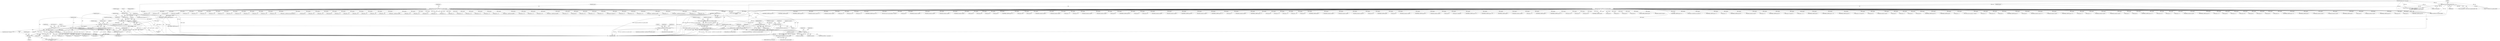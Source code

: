 digraph "0_tcpdump_bea2686c296b79609060a104cc139810785b0739@pointer" {
"1002899" [label="(Call,obj_tptr + 2)"];
"1002915" [label="(Call,obj_tptr+=*(obj_tptr+1))"];
"1002888" [label="(Call,*(obj_tptr+1) < 2)"];
"1002878" [label="(Call,obj_tlen < *(obj_tptr+1))"];
"1002851" [label="(Call,obj_tlen >= 2 + padbytes)"];
"1002909" [label="(Call,obj_tlen-=*(obj_tptr+1))"];
"1002844" [label="(Call,obj_tlen-=4)"];
"1002821" [label="(Call,obj_tlen < 4)"];
"1000320" [label="(Call,obj_tlen=rsvp_obj_len-sizeof(struct rsvp_object_header))"];
"1000322" [label="(Call,rsvp_obj_len-sizeof(struct rsvp_object_header))"];
"1000301" [label="(Call,tlen < rsvp_obj_len)"];
"1000172" [label="(Call,tlen>=sizeof(struct rsvp_object_header))"];
"1000150" [label="(MethodParameterIn,u_int tlen)"];
"1000215" [label="(Call,rsvp_obj_len < sizeof(struct rsvp_object_header))"];
"1000199" [label="(Call,rsvp_obj_len % 4)"];
"1000187" [label="(Call,rsvp_obj_len=EXTRACT_16BITS(rsvp_obj_header->length))"];
"1000189" [label="(Call,EXTRACT_16BITS(rsvp_obj_header->length))"];
"1002827" [label="(Call,padbytes = EXTRACT_16BITS(obj_tptr+2))"];
"1002829" [label="(Call,EXTRACT_16BITS(obj_tptr+2))"];
"1000314" [label="(Call,obj_tptr=tptr+sizeof(struct rsvp_object_header))"];
"1000184" [label="(Call,(const struct rsvp_object_header *)tptr)"];
"1000148" [label="(MethodParameterIn,const u_char *tptr)"];
"1002847" [label="(Call,obj_tptr+=4)"];
"1002841" [label="(Call,EXTRACT_16BITS(obj_tptr))"];
"1001288" [label="(Call,EXTRACT_16BITS(obj_tptr + 2))"];
"1002921" [label="(ControlStructure,break;)"];
"1002484" [label="(Call,obj_tptr+=sizeof(struct rsvp_obj_frr_t))"];
"1003380" [label="(Call,tlen-=rsvp_obj_len)"];
"1000217" [label="(Call,sizeof(struct rsvp_object_header))"];
"1002952" [label="(Call,EXTRACT_24BITS(obj_tptr + 1))"];
"1001650" [label="(Call,obj_tptr + 2)"];
"1003377" [label="(Call,tptr+=rsvp_obj_len)"];
"1002853" [label="(Call,2 + padbytes)"];
"1002823" [label="(Literal,4)"];
"1001853" [label="(Call,EXTRACT_32BITS(obj_tptr+8))"];
"1000881" [label="(Call,ipaddr_string(ndo, obj_tptr))"];
"1003231" [label="(Call,obj_tptr + 8)"];
"1000194" [label="(Identifier,rsvp_obj_ctype)"];
"1001284" [label="(Call,EXTRACT_16BITS(obj_tptr+2))"];
"1001483" [label="(Call,obj_tptr+=*(obj_tptr+1))"];
"1000198" [label="(ControlStructure,if(rsvp_obj_len % 4))"];
"1000176" [label="(Block,)"];
"1000323" [label="(Identifier,rsvp_obj_len)"];
"1000316" [label="(Call,tptr+sizeof(struct rsvp_object_header))"];
"1002891" [label="(Identifier,obj_tptr)"];
"1002845" [label="(Identifier,obj_tlen)"];
"1002818" [label="(Block,)"];
"1002266" [label="(Call,obj_tlen < 40)"];
"1002583" [label="(Call,obj_tlen >= 8)"];
"1000150" [label="(MethodParameterIn,u_int tlen)"];
"1001617" [label="(Call,obj_tptr + 4 + i)"];
"1002803" [label="(Call,obj_tlen-=20)"];
"1002888" [label="(Call,*(obj_tptr+1) < 2)"];
"1000795" [label="(Call,EXTRACT_32BITS(obj_tptr))"];
"1001148" [label="(Call,EXTRACT_16BITS(obj_tptr + 10))"];
"1003384" [label="(Literal,0)"];
"1001191" [label="(Call,EXTRACT_32BITS(obj_tptr+4))"];
"1001661" [label="(Call,obj_tptr+=4+*(obj_tptr+3))"];
"1002057" [label="(Call,obj_tptr+=4)"];
"1001896" [label="(Call,obj_tlen+=subobj_len)"];
"1001932" [label="(Call,ipaddr_string(ndo, obj_tptr))"];
"1001239" [label="(Call,obj_tlen < 4)"];
"1000190" [label="(Call,rsvp_obj_header->length)"];
"1001285" [label="(Call,obj_tptr+2)"];
"1001179" [label="(Call,obj_tptr + 2)"];
"1002880" [label="(Call,*(obj_tptr+1))"];
"1001578" [label="(Call,obj_tlen < 4)"];
"1000844" [label="(Call,obj_tptr+1)"];
"1001377" [label="(Call,obj_tptr+6)"];
"1001840" [label="(Call,EXTRACT_32BITS(obj_tptr+4))"];
"1002009" [label="(Call,EXTRACT_32BITS(obj_tptr))"];
"1000757" [label="(Call,obj_tlen < 4)"];
"1002953" [label="(Call,obj_tptr + 1)"];
"1000897" [label="(Call,obj_tlen < 20)"];
"1002031" [label="(Call,obj_tlen < 4)"];
"1002390" [label="(Call,(const struct rsvp_obj_frr_t *)obj_tptr)"];
"1000867" [label="(Call,obj_tlen < 8)"];
"1001880" [label="(Call,obj_tptr + 4)"];
"1001073" [label="(Call,obj_tptr+=4)"];
"1001502" [label="(Call,obj_tlen < 8)"];
"1001277" [label="(Call,obj_tptr+1)"];
"1003287" [label="(Call,obj_tlen < 4)"];
"1000843" [label="(Call,EXTRACT_24BITS(obj_tptr+1))"];
"1001199" [label="(Call,obj_tptr+8)"];
"1002881" [label="(Call,obj_tptr+1)"];
"1002146" [label="(Call,obj_tlen < 8)"];
"1002889" [label="(Call,*(obj_tptr+1))"];
"1001799" [label="(Call,ip6addr_string(ndo, obj_tptr + 4))"];
"1002829" [label="(Call,EXTRACT_16BITS(obj_tptr+2))"];
"1002679" [label="(Call,ipaddr_string(ndo, obj_tptr))"];
"1002850" [label="(ControlStructure,while(obj_tlen >= 2 + padbytes))"];
"1002236" [label="(Call,obj_tlen < 20)"];
"1000485" [label="(Call,obj_tlen < 26)"];
"1002997" [label="(Call,obj_tlen < sizeof(struct rsvp_obj_integrity_t))"];
"1000238" [label="(Identifier,ndo)"];
"1002835" [label="(Identifier,ndo)"];
"1001473" [label="(Call,EXTRACT_32BITS(obj_tptr + 4))"];
"1003242" [label="(Call,obj_tlen-=4)"];
"1002915" [label="(Call,obj_tptr+=*(obj_tptr+1))"];
"1002842" [label="(Identifier,obj_tptr)"];
"1002743" [label="(Call,obj_tlen < 20)"];
"1003368" [label="(Call,tptr + sizeof(struct rsvp_object_header))"];
"1001780" [label="(Call,obj_tptr + 4)"];
"1001096" [label="(Call,obj_tptr + 2)"];
"1000328" [label="(Call,ND_TTEST2(*tptr, rsvp_obj_len))"];
"1000315" [label="(Identifier,obj_tptr)"];
"1000463" [label="(Call,ip6addr_string(ndo, obj_tptr))"];
"1000216" [label="(Identifier,rsvp_obj_len)"];
"1002769" [label="(Call,ip6addr_string(ndo, obj_tptr))"];
"1000314" [label="(Call,obj_tptr=tptr+sizeof(struct rsvp_object_header))"];
"1002901" [label="(Literal,2)"];
"1002206" [label="(Call,obj_tlen < 20)"];
"1002634" [label="(Call,obj_tlen-=4)"];
"1001638" [label="(Call,obj_tptr+1)"];
"1001646" [label="(Call,obj_tptr+2)"];
"1003176" [label="(Call,obj_tlen < 4)"];
"1001128" [label="(Call,EXTRACT_16BITS(obj_tptr + 6))"];
"1001162" [label="(Call,obj_tlen < 12)"];
"1003237" [label="(Call,obj_tptr+=12)"];
"1002896" [label="(Literal,1)"];
"1001000" [label="(Call,obj_tlen < 16)"];
"1000172" [label="(Call,tlen>=sizeof(struct rsvp_object_header))"];
"1001323" [label="(Call,obj_tptr + 1)"];
"1001067" [label="(Call,obj_tptr + 2)"];
"1002309" [label="(Call,obj_tlen < 8)"];
"1002280" [label="(Call,ip6addr_string(ndo, obj_tptr))"];
"1001954" [label="(Call,obj_tlen < 20)"];
"1002898" [label="(Identifier,ndo)"];
"1002887" [label="(ControlStructure,if (*(obj_tptr+1) < 2))"];
"1000188" [label="(Identifier,rsvp_obj_len)"];
"1001208" [label="(Call,EXTRACT_16BITS(obj_tptr+4))"];
"1001149" [label="(Call,obj_tptr + 10)"];
"1001854" [label="(Call,obj_tptr+8)"];
"1002852" [label="(Identifier,obj_tlen)"];
"1002912" [label="(Call,obj_tptr+1)"];
"1000199" [label="(Call,rsvp_obj_len % 4)"];
"1002905" [label="(Call,obj_tptr + 1)"];
"1000396" [label="(Call,obj_tlen < 20)"];
"1002053" [label="(Call,obj_tptr + 2)"];
"1002568" [label="(Call,obj_tptr+=16)"];
"1000667" [label="(Call,obj_tlen < sizeof(struct in_addr))"];
"1002339" [label="(Call,obj_tlen < 16)"];
"1002662" [label="(Call,obj_tptr+5)"];
"1002752" [label="(Call,obj_tptr+17)"];
"1002668" [label="(Call,obj_tptr+6)"];
"1002959" [label="(Call,obj_tptr+=4)"];
"1002821" [label="(Call,obj_tlen < 4)"];
"1000320" [label="(Call,obj_tlen=rsvp_obj_len-sizeof(struct rsvp_object_header))"];
"1001879" [label="(Call,EXTRACT_32BITS(obj_tptr + 4))"];
"1002849" [label="(Literal,4)"];
"1000520" [label="(Call,obj_tlen < 12)"];
"1000499" [label="(Call,EXTRACT_32BITS(obj_tptr))"];
"1000941" [label="(Call,ip6addr_string(ndo, obj_tptr))"];
"1002323" [label="(Call,ipaddr_string(ndo, obj_tptr))"];
"1000171" [label="(ControlStructure,while(tlen>=sizeof(struct rsvp_object_header)))"];
"1000215" [label="(Call,rsvp_obj_len < sizeof(struct rsvp_object_header))"];
"1001516" [label="(Call,EXTRACT_32BITS(obj_tptr))"];
"1001470" [label="(Call,obj_tptr+3)"];
"1002653" [label="(Call,obj_tlen < 8)"];
"1002846" [label="(Literal,4)"];
"1002917" [label="(Call,*(obj_tptr+1))"];
"1003300" [label="(Call,ipaddr_string(ndo, obj_tptr))"];
"1000174" [label="(Call,sizeof(struct rsvp_object_header))"];
"1001847" [label="(Call,EXTRACT_32BITS(obj_tptr+4))"];
"1002886" [label="(Literal,1)"];
"1002847" [label="(Call,obj_tptr+=4)"];
"1002736" [label="(Call,obj_tptr+=8)"];
"1002936" [label="(Call,obj_tlen < 8)"];
"1002918" [label="(Call,obj_tptr+1)"];
"1002911" [label="(Call,*(obj_tptr+1))"];
"1003140" [label="(Call,obj_tlen < 4)"];
"1001453" [label="(Call,obj_tptr+2)"];
"1001685" [label="(Call,obj_tlen < 4)"];
"1002874" [label="(Call,obj_tptr + 1)"];
"1001198" [label="(Call,EXTRACT_32BITS(obj_tptr+8))"];
"1000302" [label="(Identifier,tlen)"];
"1002757" [label="(Call,EXTRACT_16BITS(obj_tptr+18))"];
"1001706" [label="(Call,EXTRACT_16BITS(obj_tptr))"];
"1001918" [label="(Call,obj_tlen < 8)"];
"1001122" [label="(Call,EXTRACT_16BITS(obj_tptr+4))"];
"1001778" [label="(Call,ipaddr_string(ndo, obj_tptr + 4))"];
"1002491" [label="(Call,obj_tlen < 16)"];
"1000182" [label="(Call,rsvp_obj_header = (const struct rsvp_object_header *)tptr)"];
"1000735" [label="(Call,obj_tlen >= 4)"];
"1000534" [label="(Call,ipaddr_string(ndo, obj_tptr))"];
"1001107" [label="(Call,obj_tptr + 4)"];
"1001156" [label="(Call,obj_tptr+=12)"];
"1001474" [label="(Call,obj_tptr + 4)"];
"1003230" [label="(Call,EXTRACT_32BITS(obj_tptr + 8))"];
"1001079" [label="(Call,obj_tlen < 12)"];
"1000303" [label="(Identifier,rsvp_obj_len)"];
"1003008" [label="(Call,(const struct rsvp_obj_integrity_t *)obj_tptr)"];
"1002909" [label="(Call,obj_tlen-=*(obj_tptr+1))"];
"1000179" [label="(Identifier,tptr)"];
"1001209" [label="(Call,obj_tptr+4)"];
"1000557" [label="(Call,obj_tlen < 12)"];
"1003350" [label="(Call,print_unknown_data(ndo, obj_tptr, \"\n\t    \", obj_tlen))"];
"1002902" [label="(Literal,\"\n\t\t\")"];
"1001968" [label="(Call,ip6addr_string(ndo, obj_tptr))"];
"1000214" [label="(ControlStructure,if(rsvp_obj_len < sizeof(struct rsvp_object_header)))"];
"1000189" [label="(Call,EXTRACT_16BITS(rsvp_obj_header->length))"];
"1002890" [label="(Call,obj_tptr+1)"];
"1000695" [label="(Call,obj_tlen < sizeof(struct in6_addr))"];
"1003312" [label="(Call,obj_tlen < 16)"];
"1000616" [label="(Call,ipaddr_string(ndo, obj_tptr))"];
"1002595" [label="(Call,ipaddr_string(ndo, obj_tptr))"];
"1003212" [label="(Call,obj_tlen < 12)"];
"1000205" [label="(Identifier,ndo)"];
"1003409" [label="(MethodReturn,RET)"];
"1002899" [label="(Call,obj_tptr + 2)"];
"1000410" [label="(Call,ip6addr_string(ndo, obj_tptr))"];
"1002848" [label="(Identifier,obj_tptr)"];
"1002900" [label="(Identifier,obj_tptr)"];
"1000330" [label="(Identifier,tptr)"];
"1001448" [label="(Call,obj_tptr+2)"];
"1002758" [label="(Call,obj_tptr+18)"];
"1001407" [label="(Call,obj_tptr+2)"];
"1003366" [label="(Call,print_unknown_data(ndo, tptr + sizeof(struct rsvp_object_header), \"\n\t    \", /* FIXME indentation */\n                               rsvp_obj_len - sizeof(struct rsvp_object_header)))"];
"1002841" [label="(Call,EXTRACT_16BITS(obj_tptr))"];
"1002916" [label="(Identifier,obj_tptr)"];
"1000187" [label="(Call,rsvp_obj_len=EXTRACT_16BITS(rsvp_obj_header->length))"];
"1001841" [label="(Call,obj_tptr+4)"];
"1002877" [label="(ControlStructure,if (obj_tlen < *(obj_tptr+1)))"];
"1002052" [label="(Call,EXTRACT_16BITS(obj_tptr + 2))"];
"1002806" [label="(Call,obj_tptr+=20)"];
"1000148" [label="(MethodParameterIn,const u_char *tptr)"];
"1000927" [label="(Call,obj_tlen < 40)"];
"1000184" [label="(Call,(const struct rsvp_object_header *)tptr)"];
"1002826" [label="(Literal,1)"];
"1000630" [label="(Call,obj_tlen < sizeof(struct in6_addr))"];
"1001143" [label="(Call,obj_tptr+8)"];
"1000301" [label="(Call,tlen < rsvp_obj_len)"];
"1000307" [label="(Identifier,ndo)"];
"1002190" [label="(Call,ip6addr_string(ndo, obj_tptr))"];
"1000984" [label="(Call,ipaddr_string(ndo, obj_tptr))"];
"1001419" [label="(Call,obj_tptr + 7)"];
"1000321" [label="(Identifier,obj_tlen)"];
"1002879" [label="(Identifier,obj_tlen)"];
"1000349" [label="(Call,obj_tlen < 8)"];
"1001129" [label="(Call,obj_tptr + 6)"];
"1002820" [label="(ControlStructure,if (obj_tlen < 4))"];
"1002897" [label="(Call,print_unknown_data(ndo, obj_tptr + 2, \"\n\t\t\", *(obj_tptr + 1) - 2))"];
"1002856" [label="(Block,)"];
"1000322" [label="(Call,rsvp_obj_len-sizeof(struct rsvp_object_header))"];
"1002733" [label="(Call,obj_tlen-=8)"];
"1002160" [label="(Call,ipaddr_string(ndo, obj_tptr))"];
"1002353" [label="(Call,ipaddr_string(ndo, obj_tptr))"];
"1003227" [label="(Call,obj_tptr+4)"];
"1001142" [label="(Call,EXTRACT_16BITS(obj_tptr+8))"];
"1001486" [label="(Call,obj_tptr+1)"];
"1000186" [label="(Identifier,tptr)"];
"1002176" [label="(Call,obj_tlen < 20)"];
"1003245" [label="(Call,obj_tptr+=4)"];
"1000781" [label="(Call,obj_tlen < 12)"];
"1000970" [label="(Call,obj_tlen < 8)"];
"1002220" [label="(Call,ip6addr_string(ndo, obj_tptr))"];
"1002250" [label="(Call,ipaddr_string(ndo, obj_tptr))"];
"1002827" [label="(Call,padbytes = EXTRACT_16BITS(obj_tptr+2))"];
"1002667" [label="(Call,EXTRACT_16BITS(obj_tptr+6))"];
"1001477" [label="(Call,obj_tlen-=*(obj_tptr+1))"];
"1001540" [label="(Call,obj_tlen < 8)"];
"1000681" [label="(Call,ipaddr_string(ndo, obj_tptr))"];
"1001221" [label="(Call,EXTRACT_16BITS(obj_tptr + 4))"];
"1001480" [label="(Call,obj_tptr+1)"];
"1000911" [label="(Call,ip6addr_string(ndo, obj_tptr))"];
"1002893" [label="(Literal,2)"];
"1000201" [label="(Literal,4)"];
"1001178" [label="(Call,EXTRACT_16BITS(obj_tptr + 2))"];
"1001412" [label="(Call,obj_tptr+6)"];
"1001801" [label="(Call,obj_tptr + 4)"];
"1002843" [label="(Identifier,padbytes)"];
"1001311" [label="(Call,obj_tlen >= 4)"];
"1000173" [label="(Identifier,tlen)"];
"1001289" [label="(Call,obj_tptr + 2)"];
"1001858" [label="(Call,obj_tptr + 12)"];
"1001123" [label="(Call,obj_tptr+4)"];
"1003156" [label="(Call,EXTRACT_32BITS(obj_tptr))"];
"1000300" [label="(ControlStructure,if(tlen < rsvp_obj_len))"];
"1000644" [label="(Call,ip6addr_string(ndo, obj_tptr))"];
"1001014" [label="(Call,ipaddr_string(ndo, obj_tptr))"];
"1001405" [label="(Call,ipaddr_string(ndo, obj_tptr+2))"];
"1000852" [label="(Call,obj_tptr+=4)"];
"1000200" [label="(Identifier,rsvp_obj_len)"];
"1000770" [label="(Call,EXTRACT_32BITS(obj_tptr))"];
"1001666" [label="(Call,obj_tptr+3)"];
"1003325" [label="(Call,ip6addr_string(ndo, obj_tptr))"];
"1000222" [label="(Identifier,ndo)"];
"1001052" [label="(Call,obj_tlen >= 4)"];
"1003226" [label="(Call,EXTRACT_32BITS(obj_tptr+4))"];
"1000363" [label="(Call,ipaddr_string(ndo, obj_tptr))"];
"1001587" [label="(Call,obj_tptr+3)"];
"1001893" [label="(Call,obj_tptr+=subobj_len)"];
"1000602" [label="(Call,obj_tlen < sizeof(struct in_addr))"];
"1001095" [label="(Call,EXTRACT_16BITS(obj_tptr + 2))"];
"1002878" [label="(Call,obj_tlen < *(obj_tptr+1))"];
"1001857" [label="(Call,EXTRACT_32BITS(obj_tptr + 12))"];
"1002859" [label="(Identifier,ndo)"];
"1000826" [label="(Call,obj_tlen < 4)"];
"1000746" [label="(Call,EXTRACT_32BITS(obj_tptr))"];
"1002840" [label="(Block,)"];
"1002844" [label="(Call,obj_tlen-=4)"];
"1000709" [label="(Call,ip6addr_string(ndo, obj_tptr))"];
"1001222" [label="(Call,obj_tptr + 4)"];
"1000324" [label="(Call,sizeof(struct rsvp_object_header))"];
"1001554" [label="(Call,EXTRACT_32BITS(obj_tptr))"];
"1002851" [label="(Call,obj_tlen >= 2 + padbytes)"];
"1002828" [label="(Identifier,padbytes)"];
"1002398" [label="(Call,obj_tlen < sizeof(struct rsvp_obj_frr_t))"];
"1001066" [label="(Call,EXTRACT_16BITS(obj_tptr + 2))"];
"1001233" [label="(Call,obj_tptr+=12)"];
"1001272" [label="(Call,obj_tptr+1)"];
"1002830" [label="(Call,obj_tptr+2)"];
"1001295" [label="(Call,obj_tptr+=4)"];
"1003185" [label="(Call,EXTRACT_16BITS(obj_tptr))"];
"1001462" [label="(Call,obj_tptr+3)"];
"1001192" [label="(Call,obj_tptr+4)"];
"1002822" [label="(Identifier,obj_tlen)"];
"1001658" [label="(Call,obj_tptr+3)"];
"1001848" [label="(Call,obj_tptr+4)"];
"1001996" [label="(Call,obj_tlen < 4)"];
"1002621" [label="(Call,ND_TCHECK_32BITS(obj_tptr))"];
"1000571" [label="(Call,ipaddr_string(ndo, obj_tptr))"];
"1002910" [label="(Identifier,obj_tlen)"];
"1000449" [label="(Call,obj_tlen < 36)"];
"1002899" -> "1002897"  [label="AST: "];
"1002899" -> "1002901"  [label="CFG: "];
"1002900" -> "1002899"  [label="AST: "];
"1002901" -> "1002899"  [label="AST: "];
"1002902" -> "1002899"  [label="CFG: "];
"1002915" -> "1002899"  [label="DDG: obj_tptr"];
"1002847" -> "1002899"  [label="DDG: obj_tptr"];
"1002915" -> "1002856"  [label="AST: "];
"1002915" -> "1002917"  [label="CFG: "];
"1002916" -> "1002915"  [label="AST: "];
"1002917" -> "1002915"  [label="AST: "];
"1002852" -> "1002915"  [label="CFG: "];
"1002915" -> "1003409"  [label="DDG: obj_tptr"];
"1002915" -> "1003409"  [label="DDG: *(obj_tptr+1)"];
"1002915" -> "1002874"  [label="DDG: obj_tptr"];
"1002915" -> "1002881"  [label="DDG: obj_tptr"];
"1002915" -> "1002890"  [label="DDG: obj_tptr"];
"1002915" -> "1002897"  [label="DDG: obj_tptr"];
"1002915" -> "1002905"  [label="DDG: obj_tptr"];
"1002915" -> "1002912"  [label="DDG: obj_tptr"];
"1002888" -> "1002915"  [label="DDG: *(obj_tptr+1)"];
"1002847" -> "1002915"  [label="DDG: obj_tptr"];
"1002915" -> "1002918"  [label="DDG: obj_tptr"];
"1002888" -> "1002887"  [label="AST: "];
"1002888" -> "1002893"  [label="CFG: "];
"1002889" -> "1002888"  [label="AST: "];
"1002893" -> "1002888"  [label="AST: "];
"1002896" -> "1002888"  [label="CFG: "];
"1002898" -> "1002888"  [label="CFG: "];
"1002888" -> "1003409"  [label="DDG: *(obj_tptr+1) < 2"];
"1002888" -> "1003409"  [label="DDG: *(obj_tptr+1)"];
"1002888" -> "1002878"  [label="DDG: *(obj_tptr+1)"];
"1002878" -> "1002888"  [label="DDG: *(obj_tptr+1)"];
"1002888" -> "1002909"  [label="DDG: *(obj_tptr+1)"];
"1002878" -> "1002877"  [label="AST: "];
"1002878" -> "1002880"  [label="CFG: "];
"1002879" -> "1002878"  [label="AST: "];
"1002880" -> "1002878"  [label="AST: "];
"1002886" -> "1002878"  [label="CFG: "];
"1002891" -> "1002878"  [label="CFG: "];
"1002878" -> "1003409"  [label="DDG: *(obj_tptr+1)"];
"1002878" -> "1003409"  [label="DDG: obj_tlen < *(obj_tptr+1)"];
"1002878" -> "1003409"  [label="DDG: obj_tlen"];
"1002851" -> "1002878"  [label="DDG: obj_tlen"];
"1002878" -> "1002909"  [label="DDG: obj_tlen"];
"1002851" -> "1002850"  [label="AST: "];
"1002851" -> "1002853"  [label="CFG: "];
"1002852" -> "1002851"  [label="AST: "];
"1002853" -> "1002851"  [label="AST: "];
"1002859" -> "1002851"  [label="CFG: "];
"1002921" -> "1002851"  [label="CFG: "];
"1002851" -> "1003409"  [label="DDG: 2 + padbytes"];
"1002851" -> "1003409"  [label="DDG: obj_tlen >= 2 + padbytes"];
"1002851" -> "1003409"  [label="DDG: obj_tlen"];
"1002909" -> "1002851"  [label="DDG: obj_tlen"];
"1002844" -> "1002851"  [label="DDG: obj_tlen"];
"1002827" -> "1002851"  [label="DDG: padbytes"];
"1002909" -> "1002856"  [label="AST: "];
"1002909" -> "1002911"  [label="CFG: "];
"1002910" -> "1002909"  [label="AST: "];
"1002911" -> "1002909"  [label="AST: "];
"1002916" -> "1002909"  [label="CFG: "];
"1002844" -> "1002818"  [label="AST: "];
"1002844" -> "1002846"  [label="CFG: "];
"1002845" -> "1002844"  [label="AST: "];
"1002846" -> "1002844"  [label="AST: "];
"1002848" -> "1002844"  [label="CFG: "];
"1002821" -> "1002844"  [label="DDG: obj_tlen"];
"1002821" -> "1002820"  [label="AST: "];
"1002821" -> "1002823"  [label="CFG: "];
"1002822" -> "1002821"  [label="AST: "];
"1002823" -> "1002821"  [label="AST: "];
"1002826" -> "1002821"  [label="CFG: "];
"1002828" -> "1002821"  [label="CFG: "];
"1002821" -> "1003409"  [label="DDG: obj_tlen"];
"1002821" -> "1003409"  [label="DDG: obj_tlen < 4"];
"1000320" -> "1002821"  [label="DDG: obj_tlen"];
"1000320" -> "1000176"  [label="AST: "];
"1000320" -> "1000322"  [label="CFG: "];
"1000321" -> "1000320"  [label="AST: "];
"1000322" -> "1000320"  [label="AST: "];
"1000330" -> "1000320"  [label="CFG: "];
"1000320" -> "1003409"  [label="DDG: rsvp_obj_len-sizeof(struct rsvp_object_header)"];
"1000320" -> "1003409"  [label="DDG: obj_tlen"];
"1000322" -> "1000320"  [label="DDG: rsvp_obj_len"];
"1000320" -> "1000349"  [label="DDG: obj_tlen"];
"1000320" -> "1000396"  [label="DDG: obj_tlen"];
"1000320" -> "1000449"  [label="DDG: obj_tlen"];
"1000320" -> "1000485"  [label="DDG: obj_tlen"];
"1000320" -> "1000520"  [label="DDG: obj_tlen"];
"1000320" -> "1000557"  [label="DDG: obj_tlen"];
"1000320" -> "1000602"  [label="DDG: obj_tlen"];
"1000320" -> "1000630"  [label="DDG: obj_tlen"];
"1000320" -> "1000667"  [label="DDG: obj_tlen"];
"1000320" -> "1000695"  [label="DDG: obj_tlen"];
"1000320" -> "1000735"  [label="DDG: obj_tlen"];
"1000320" -> "1000757"  [label="DDG: obj_tlen"];
"1000320" -> "1000781"  [label="DDG: obj_tlen"];
"1000320" -> "1000826"  [label="DDG: obj_tlen"];
"1000320" -> "1000867"  [label="DDG: obj_tlen"];
"1000320" -> "1000897"  [label="DDG: obj_tlen"];
"1000320" -> "1000927"  [label="DDG: obj_tlen"];
"1000320" -> "1000970"  [label="DDG: obj_tlen"];
"1000320" -> "1001000"  [label="DDG: obj_tlen"];
"1000320" -> "1001052"  [label="DDG: obj_tlen"];
"1000320" -> "1001079"  [label="DDG: obj_tlen"];
"1000320" -> "1001162"  [label="DDG: obj_tlen"];
"1000320" -> "1001239"  [label="DDG: obj_tlen"];
"1000320" -> "1001311"  [label="DDG: obj_tlen"];
"1000320" -> "1001477"  [label="DDG: obj_tlen"];
"1000320" -> "1001502"  [label="DDG: obj_tlen"];
"1000320" -> "1001540"  [label="DDG: obj_tlen"];
"1000320" -> "1001578"  [label="DDG: obj_tlen"];
"1000320" -> "1001685"  [label="DDG: obj_tlen"];
"1000320" -> "1001896"  [label="DDG: obj_tlen"];
"1000320" -> "1001918"  [label="DDG: obj_tlen"];
"1000320" -> "1001954"  [label="DDG: obj_tlen"];
"1000320" -> "1001996"  [label="DDG: obj_tlen"];
"1000320" -> "1002031"  [label="DDG: obj_tlen"];
"1000320" -> "1002146"  [label="DDG: obj_tlen"];
"1000320" -> "1002176"  [label="DDG: obj_tlen"];
"1000320" -> "1002206"  [label="DDG: obj_tlen"];
"1000320" -> "1002236"  [label="DDG: obj_tlen"];
"1000320" -> "1002266"  [label="DDG: obj_tlen"];
"1000320" -> "1002309"  [label="DDG: obj_tlen"];
"1000320" -> "1002339"  [label="DDG: obj_tlen"];
"1000320" -> "1002398"  [label="DDG: obj_tlen"];
"1000320" -> "1002491"  [label="DDG: obj_tlen"];
"1000320" -> "1002583"  [label="DDG: obj_tlen"];
"1000320" -> "1002634"  [label="DDG: obj_tlen"];
"1000320" -> "1002653"  [label="DDG: obj_tlen"];
"1000320" -> "1002733"  [label="DDG: obj_tlen"];
"1000320" -> "1002743"  [label="DDG: obj_tlen"];
"1000320" -> "1002803"  [label="DDG: obj_tlen"];
"1000320" -> "1002936"  [label="DDG: obj_tlen"];
"1000320" -> "1002997"  [label="DDG: obj_tlen"];
"1000320" -> "1003140"  [label="DDG: obj_tlen"];
"1000320" -> "1003176"  [label="DDG: obj_tlen"];
"1000320" -> "1003212"  [label="DDG: obj_tlen"];
"1000320" -> "1003242"  [label="DDG: obj_tlen"];
"1000320" -> "1003287"  [label="DDG: obj_tlen"];
"1000320" -> "1003312"  [label="DDG: obj_tlen"];
"1000320" -> "1003350"  [label="DDG: obj_tlen"];
"1000322" -> "1000324"  [label="CFG: "];
"1000323" -> "1000322"  [label="AST: "];
"1000324" -> "1000322"  [label="AST: "];
"1000301" -> "1000322"  [label="DDG: rsvp_obj_len"];
"1000322" -> "1000328"  [label="DDG: rsvp_obj_len"];
"1000301" -> "1000300"  [label="AST: "];
"1000301" -> "1000303"  [label="CFG: "];
"1000302" -> "1000301"  [label="AST: "];
"1000303" -> "1000301"  [label="AST: "];
"1000307" -> "1000301"  [label="CFG: "];
"1000315" -> "1000301"  [label="CFG: "];
"1000301" -> "1003409"  [label="DDG: rsvp_obj_len"];
"1000301" -> "1003409"  [label="DDG: tlen < rsvp_obj_len"];
"1000301" -> "1003409"  [label="DDG: tlen"];
"1000172" -> "1000301"  [label="DDG: tlen"];
"1000150" -> "1000301"  [label="DDG: tlen"];
"1000215" -> "1000301"  [label="DDG: rsvp_obj_len"];
"1000301" -> "1003380"  [label="DDG: tlen"];
"1000172" -> "1000171"  [label="AST: "];
"1000172" -> "1000174"  [label="CFG: "];
"1000173" -> "1000172"  [label="AST: "];
"1000174" -> "1000172"  [label="AST: "];
"1000179" -> "1000172"  [label="CFG: "];
"1003384" -> "1000172"  [label="CFG: "];
"1000172" -> "1003409"  [label="DDG: tlen>=sizeof(struct rsvp_object_header)"];
"1000172" -> "1003409"  [label="DDG: tlen"];
"1000150" -> "1000172"  [label="DDG: tlen"];
"1000150" -> "1000144"  [label="AST: "];
"1000150" -> "1003409"  [label="DDG: tlen"];
"1000150" -> "1003380"  [label="DDG: tlen"];
"1000215" -> "1000214"  [label="AST: "];
"1000215" -> "1000217"  [label="CFG: "];
"1000216" -> "1000215"  [label="AST: "];
"1000217" -> "1000215"  [label="AST: "];
"1000222" -> "1000215"  [label="CFG: "];
"1000238" -> "1000215"  [label="CFG: "];
"1000215" -> "1003409"  [label="DDG: rsvp_obj_len"];
"1000215" -> "1003409"  [label="DDG: rsvp_obj_len < sizeof(struct rsvp_object_header)"];
"1000199" -> "1000215"  [label="DDG: rsvp_obj_len"];
"1000199" -> "1000198"  [label="AST: "];
"1000199" -> "1000201"  [label="CFG: "];
"1000200" -> "1000199"  [label="AST: "];
"1000201" -> "1000199"  [label="AST: "];
"1000205" -> "1000199"  [label="CFG: "];
"1000216" -> "1000199"  [label="CFG: "];
"1000199" -> "1003409"  [label="DDG: rsvp_obj_len"];
"1000199" -> "1003409"  [label="DDG: rsvp_obj_len % 4"];
"1000187" -> "1000199"  [label="DDG: rsvp_obj_len"];
"1000187" -> "1000176"  [label="AST: "];
"1000187" -> "1000189"  [label="CFG: "];
"1000188" -> "1000187"  [label="AST: "];
"1000189" -> "1000187"  [label="AST: "];
"1000194" -> "1000187"  [label="CFG: "];
"1000187" -> "1003409"  [label="DDG: EXTRACT_16BITS(rsvp_obj_header->length)"];
"1000189" -> "1000187"  [label="DDG: rsvp_obj_header->length"];
"1000189" -> "1000190"  [label="CFG: "];
"1000190" -> "1000189"  [label="AST: "];
"1000189" -> "1003409"  [label="DDG: rsvp_obj_header->length"];
"1002827" -> "1002818"  [label="AST: "];
"1002827" -> "1002829"  [label="CFG: "];
"1002828" -> "1002827"  [label="AST: "];
"1002829" -> "1002827"  [label="AST: "];
"1002835" -> "1002827"  [label="CFG: "];
"1002827" -> "1003409"  [label="DDG: EXTRACT_16BITS(obj_tptr+2)"];
"1002829" -> "1002827"  [label="DDG: obj_tptr+2"];
"1002827" -> "1002853"  [label="DDG: padbytes"];
"1002829" -> "1002830"  [label="CFG: "];
"1002830" -> "1002829"  [label="AST: "];
"1002829" -> "1003409"  [label="DDG: obj_tptr+2"];
"1000314" -> "1002829"  [label="DDG: obj_tptr"];
"1000314" -> "1000176"  [label="AST: "];
"1000314" -> "1000316"  [label="CFG: "];
"1000315" -> "1000314"  [label="AST: "];
"1000316" -> "1000314"  [label="AST: "];
"1000321" -> "1000314"  [label="CFG: "];
"1000314" -> "1003409"  [label="DDG: obj_tptr"];
"1000314" -> "1003409"  [label="DDG: tptr+sizeof(struct rsvp_object_header)"];
"1000184" -> "1000314"  [label="DDG: tptr"];
"1000148" -> "1000314"  [label="DDG: tptr"];
"1000314" -> "1000363"  [label="DDG: obj_tptr"];
"1000314" -> "1000410"  [label="DDG: obj_tptr"];
"1000314" -> "1000463"  [label="DDG: obj_tptr"];
"1000314" -> "1000499"  [label="DDG: obj_tptr"];
"1000314" -> "1000534"  [label="DDG: obj_tptr"];
"1000314" -> "1000571"  [label="DDG: obj_tptr"];
"1000314" -> "1000616"  [label="DDG: obj_tptr"];
"1000314" -> "1000644"  [label="DDG: obj_tptr"];
"1000314" -> "1000681"  [label="DDG: obj_tptr"];
"1000314" -> "1000709"  [label="DDG: obj_tptr"];
"1000314" -> "1000746"  [label="DDG: obj_tptr"];
"1000314" -> "1000770"  [label="DDG: obj_tptr"];
"1000314" -> "1000795"  [label="DDG: obj_tptr"];
"1000314" -> "1000843"  [label="DDG: obj_tptr"];
"1000314" -> "1000844"  [label="DDG: obj_tptr"];
"1000314" -> "1000852"  [label="DDG: obj_tptr"];
"1000314" -> "1000881"  [label="DDG: obj_tptr"];
"1000314" -> "1000911"  [label="DDG: obj_tptr"];
"1000314" -> "1000941"  [label="DDG: obj_tptr"];
"1000314" -> "1000984"  [label="DDG: obj_tptr"];
"1000314" -> "1001014"  [label="DDG: obj_tptr"];
"1000314" -> "1001066"  [label="DDG: obj_tptr"];
"1000314" -> "1001067"  [label="DDG: obj_tptr"];
"1000314" -> "1001073"  [label="DDG: obj_tptr"];
"1000314" -> "1001095"  [label="DDG: obj_tptr"];
"1000314" -> "1001096"  [label="DDG: obj_tptr"];
"1000314" -> "1001107"  [label="DDG: obj_tptr"];
"1000314" -> "1001122"  [label="DDG: obj_tptr"];
"1000314" -> "1001123"  [label="DDG: obj_tptr"];
"1000314" -> "1001128"  [label="DDG: obj_tptr"];
"1000314" -> "1001129"  [label="DDG: obj_tptr"];
"1000314" -> "1001142"  [label="DDG: obj_tptr"];
"1000314" -> "1001143"  [label="DDG: obj_tptr"];
"1000314" -> "1001148"  [label="DDG: obj_tptr"];
"1000314" -> "1001149"  [label="DDG: obj_tptr"];
"1000314" -> "1001156"  [label="DDG: obj_tptr"];
"1000314" -> "1001178"  [label="DDG: obj_tptr"];
"1000314" -> "1001179"  [label="DDG: obj_tptr"];
"1000314" -> "1001191"  [label="DDG: obj_tptr"];
"1000314" -> "1001192"  [label="DDG: obj_tptr"];
"1000314" -> "1001198"  [label="DDG: obj_tptr"];
"1000314" -> "1001199"  [label="DDG: obj_tptr"];
"1000314" -> "1001208"  [label="DDG: obj_tptr"];
"1000314" -> "1001209"  [label="DDG: obj_tptr"];
"1000314" -> "1001221"  [label="DDG: obj_tptr"];
"1000314" -> "1001222"  [label="DDG: obj_tptr"];
"1000314" -> "1001233"  [label="DDG: obj_tptr"];
"1000314" -> "1001272"  [label="DDG: obj_tptr"];
"1000314" -> "1001277"  [label="DDG: obj_tptr"];
"1000314" -> "1001284"  [label="DDG: obj_tptr"];
"1000314" -> "1001285"  [label="DDG: obj_tptr"];
"1000314" -> "1001288"  [label="DDG: obj_tptr"];
"1000314" -> "1001289"  [label="DDG: obj_tptr"];
"1000314" -> "1001295"  [label="DDG: obj_tptr"];
"1000314" -> "1001323"  [label="DDG: obj_tptr"];
"1000314" -> "1001377"  [label="DDG: obj_tptr"];
"1000314" -> "1001405"  [label="DDG: obj_tptr"];
"1000314" -> "1001407"  [label="DDG: obj_tptr"];
"1000314" -> "1001412"  [label="DDG: obj_tptr"];
"1000314" -> "1001419"  [label="DDG: obj_tptr"];
"1000314" -> "1001448"  [label="DDG: obj_tptr"];
"1000314" -> "1001453"  [label="DDG: obj_tptr"];
"1000314" -> "1001462"  [label="DDG: obj_tptr"];
"1000314" -> "1001470"  [label="DDG: obj_tptr"];
"1000314" -> "1001473"  [label="DDG: obj_tptr"];
"1000314" -> "1001474"  [label="DDG: obj_tptr"];
"1000314" -> "1001480"  [label="DDG: obj_tptr"];
"1000314" -> "1001483"  [label="DDG: obj_tptr"];
"1000314" -> "1001486"  [label="DDG: obj_tptr"];
"1000314" -> "1001516"  [label="DDG: obj_tptr"];
"1000314" -> "1001554"  [label="DDG: obj_tptr"];
"1000314" -> "1001587"  [label="DDG: obj_tptr"];
"1000314" -> "1001617"  [label="DDG: obj_tptr"];
"1000314" -> "1001638"  [label="DDG: obj_tptr"];
"1000314" -> "1001646"  [label="DDG: obj_tptr"];
"1000314" -> "1001650"  [label="DDG: obj_tptr"];
"1000314" -> "1001658"  [label="DDG: obj_tptr"];
"1000314" -> "1001661"  [label="DDG: obj_tptr"];
"1000314" -> "1001666"  [label="DDG: obj_tptr"];
"1000314" -> "1001706"  [label="DDG: obj_tptr"];
"1000314" -> "1001778"  [label="DDG: obj_tptr"];
"1000314" -> "1001780"  [label="DDG: obj_tptr"];
"1000314" -> "1001799"  [label="DDG: obj_tptr"];
"1000314" -> "1001801"  [label="DDG: obj_tptr"];
"1000314" -> "1001840"  [label="DDG: obj_tptr"];
"1000314" -> "1001841"  [label="DDG: obj_tptr"];
"1000314" -> "1001847"  [label="DDG: obj_tptr"];
"1000314" -> "1001848"  [label="DDG: obj_tptr"];
"1000314" -> "1001853"  [label="DDG: obj_tptr"];
"1000314" -> "1001854"  [label="DDG: obj_tptr"];
"1000314" -> "1001857"  [label="DDG: obj_tptr"];
"1000314" -> "1001858"  [label="DDG: obj_tptr"];
"1000314" -> "1001879"  [label="DDG: obj_tptr"];
"1000314" -> "1001880"  [label="DDG: obj_tptr"];
"1000314" -> "1001893"  [label="DDG: obj_tptr"];
"1000314" -> "1001932"  [label="DDG: obj_tptr"];
"1000314" -> "1001968"  [label="DDG: obj_tptr"];
"1000314" -> "1002009"  [label="DDG: obj_tptr"];
"1000314" -> "1002052"  [label="DDG: obj_tptr"];
"1000314" -> "1002053"  [label="DDG: obj_tptr"];
"1000314" -> "1002057"  [label="DDG: obj_tptr"];
"1000314" -> "1002160"  [label="DDG: obj_tptr"];
"1000314" -> "1002190"  [label="DDG: obj_tptr"];
"1000314" -> "1002220"  [label="DDG: obj_tptr"];
"1000314" -> "1002250"  [label="DDG: obj_tptr"];
"1000314" -> "1002280"  [label="DDG: obj_tptr"];
"1000314" -> "1002323"  [label="DDG: obj_tptr"];
"1000314" -> "1002353"  [label="DDG: obj_tptr"];
"1000314" -> "1002390"  [label="DDG: obj_tptr"];
"1000314" -> "1002484"  [label="DDG: obj_tptr"];
"1000314" -> "1002568"  [label="DDG: obj_tptr"];
"1000314" -> "1002595"  [label="DDG: obj_tptr"];
"1000314" -> "1002621"  [label="DDG: obj_tptr"];
"1000314" -> "1002662"  [label="DDG: obj_tptr"];
"1000314" -> "1002667"  [label="DDG: obj_tptr"];
"1000314" -> "1002668"  [label="DDG: obj_tptr"];
"1000314" -> "1002679"  [label="DDG: obj_tptr"];
"1000314" -> "1002736"  [label="DDG: obj_tptr"];
"1000314" -> "1002752"  [label="DDG: obj_tptr"];
"1000314" -> "1002757"  [label="DDG: obj_tptr"];
"1000314" -> "1002758"  [label="DDG: obj_tptr"];
"1000314" -> "1002769"  [label="DDG: obj_tptr"];
"1000314" -> "1002806"  [label="DDG: obj_tptr"];
"1000314" -> "1002830"  [label="DDG: obj_tptr"];
"1000314" -> "1002841"  [label="DDG: obj_tptr"];
"1000314" -> "1002952"  [label="DDG: obj_tptr"];
"1000314" -> "1002953"  [label="DDG: obj_tptr"];
"1000314" -> "1002959"  [label="DDG: obj_tptr"];
"1000314" -> "1003008"  [label="DDG: obj_tptr"];
"1000314" -> "1003156"  [label="DDG: obj_tptr"];
"1000314" -> "1003185"  [label="DDG: obj_tptr"];
"1000314" -> "1003226"  [label="DDG: obj_tptr"];
"1000314" -> "1003227"  [label="DDG: obj_tptr"];
"1000314" -> "1003230"  [label="DDG: obj_tptr"];
"1000314" -> "1003231"  [label="DDG: obj_tptr"];
"1000314" -> "1003237"  [label="DDG: obj_tptr"];
"1000314" -> "1003245"  [label="DDG: obj_tptr"];
"1000314" -> "1003300"  [label="DDG: obj_tptr"];
"1000314" -> "1003325"  [label="DDG: obj_tptr"];
"1000314" -> "1003350"  [label="DDG: obj_tptr"];
"1000184" -> "1000182"  [label="AST: "];
"1000184" -> "1000186"  [label="CFG: "];
"1000185" -> "1000184"  [label="AST: "];
"1000186" -> "1000184"  [label="AST: "];
"1000182" -> "1000184"  [label="CFG: "];
"1000184" -> "1003409"  [label="DDG: tptr"];
"1000184" -> "1000182"  [label="DDG: tptr"];
"1000148" -> "1000184"  [label="DDG: tptr"];
"1000184" -> "1000316"  [label="DDG: tptr"];
"1000184" -> "1003366"  [label="DDG: tptr"];
"1000184" -> "1003368"  [label="DDG: tptr"];
"1000184" -> "1003377"  [label="DDG: tptr"];
"1000148" -> "1000144"  [label="AST: "];
"1000148" -> "1003409"  [label="DDG: tptr"];
"1000148" -> "1000316"  [label="DDG: tptr"];
"1000148" -> "1003366"  [label="DDG: tptr"];
"1000148" -> "1003368"  [label="DDG: tptr"];
"1000148" -> "1003377"  [label="DDG: tptr"];
"1002847" -> "1002818"  [label="AST: "];
"1002847" -> "1002849"  [label="CFG: "];
"1002848" -> "1002847"  [label="AST: "];
"1002849" -> "1002847"  [label="AST: "];
"1002852" -> "1002847"  [label="CFG: "];
"1002847" -> "1003409"  [label="DDG: obj_tptr"];
"1002841" -> "1002847"  [label="DDG: obj_tptr"];
"1002847" -> "1002874"  [label="DDG: obj_tptr"];
"1002847" -> "1002881"  [label="DDG: obj_tptr"];
"1002847" -> "1002890"  [label="DDG: obj_tptr"];
"1002847" -> "1002897"  [label="DDG: obj_tptr"];
"1002847" -> "1002905"  [label="DDG: obj_tptr"];
"1002847" -> "1002912"  [label="DDG: obj_tptr"];
"1002847" -> "1002918"  [label="DDG: obj_tptr"];
"1002841" -> "1002840"  [label="AST: "];
"1002841" -> "1002842"  [label="CFG: "];
"1002842" -> "1002841"  [label="AST: "];
"1002843" -> "1002841"  [label="CFG: "];
"1002841" -> "1003409"  [label="DDG: EXTRACT_16BITS(obj_tptr)"];
}
